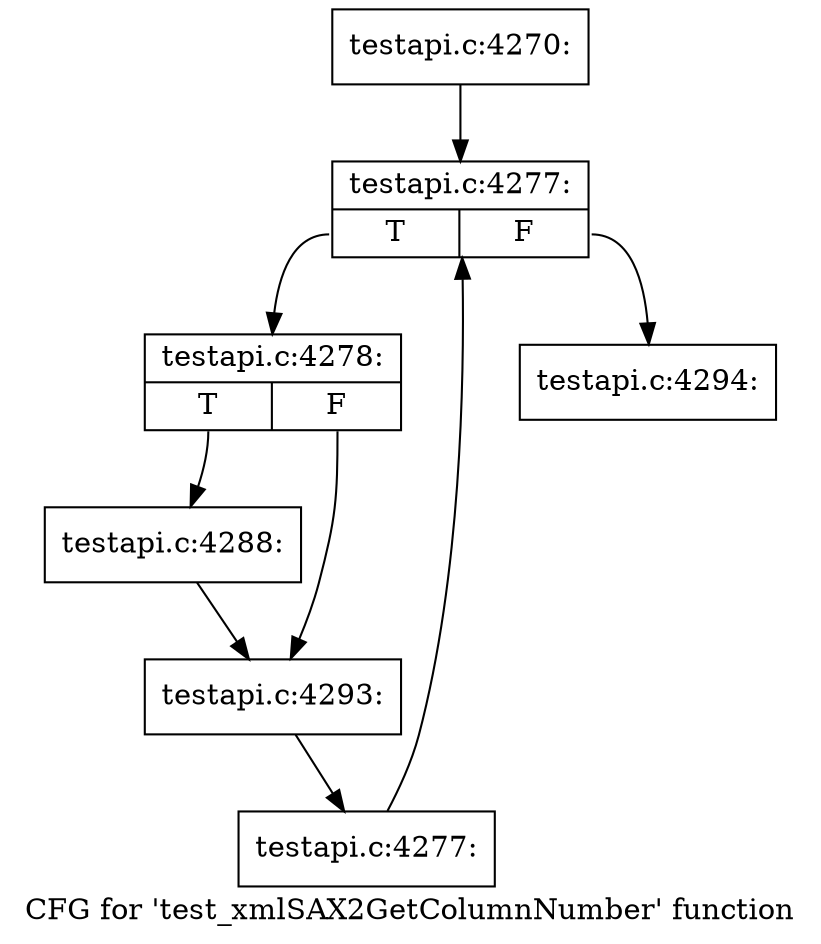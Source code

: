 digraph "CFG for 'test_xmlSAX2GetColumnNumber' function" {
	label="CFG for 'test_xmlSAX2GetColumnNumber' function";

	Node0x4278500 [shape=record,label="{testapi.c:4270:}"];
	Node0x4278500 -> Node0x428d640;
	Node0x428d640 [shape=record,label="{testapi.c:4277:|{<s0>T|<s1>F}}"];
	Node0x428d640:s0 -> Node0x428d920;
	Node0x428d640:s1 -> Node0x428d4a0;
	Node0x428d920 [shape=record,label="{testapi.c:4278:|{<s0>T|<s1>F}}"];
	Node0x428d920:s0 -> Node0x428e770;
	Node0x428d920:s1 -> Node0x428ef40;
	Node0x428e770 [shape=record,label="{testapi.c:4288:}"];
	Node0x428e770 -> Node0x428ef40;
	Node0x428ef40 [shape=record,label="{testapi.c:4293:}"];
	Node0x428ef40 -> Node0x428d890;
	Node0x428d890 [shape=record,label="{testapi.c:4277:}"];
	Node0x428d890 -> Node0x428d640;
	Node0x428d4a0 [shape=record,label="{testapi.c:4294:}"];
}
